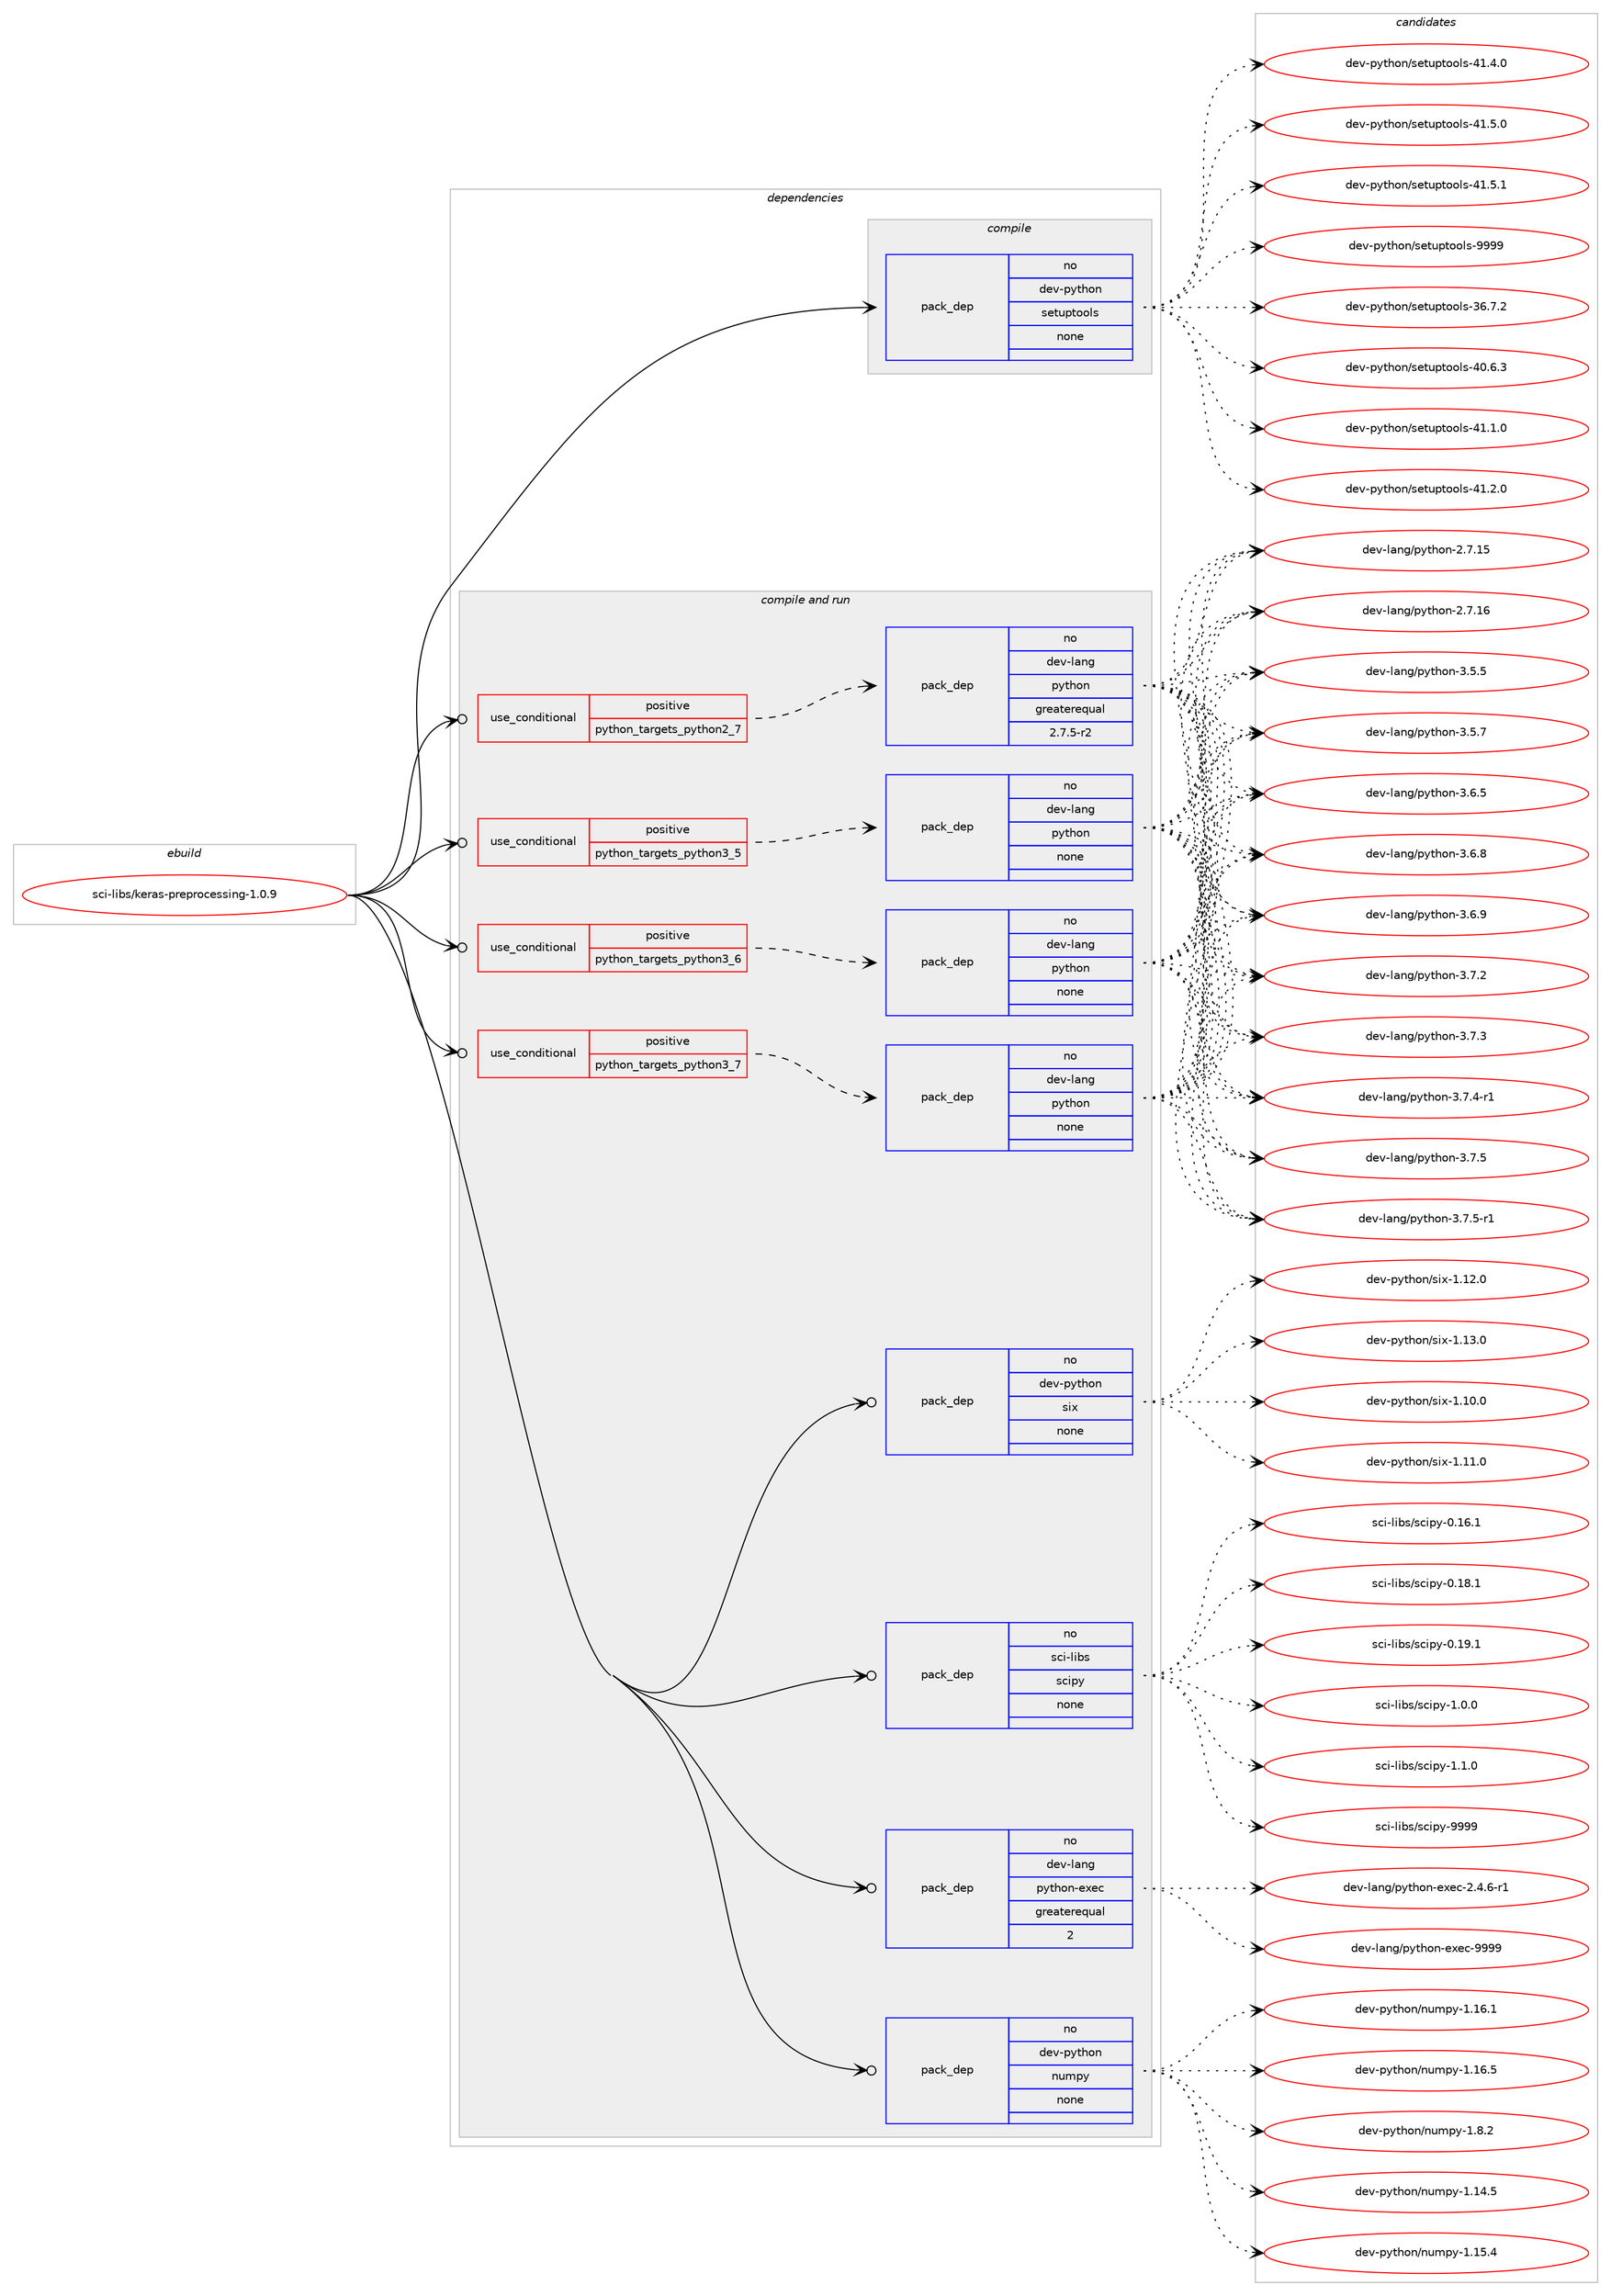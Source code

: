 digraph prolog {

# *************
# Graph options
# *************

newrank=true;
concentrate=true;
compound=true;
graph [rankdir=LR,fontname=Helvetica,fontsize=10,ranksep=1.5];#, ranksep=2.5, nodesep=0.2];
edge  [arrowhead=vee];
node  [fontname=Helvetica,fontsize=10];

# **********
# The ebuild
# **********

subgraph cluster_leftcol {
color=gray;
rank=same;
label=<<i>ebuild</i>>;
id [label="sci-libs/keras-preprocessing-1.0.9", color=red, width=4, href="../sci-libs/keras-preprocessing-1.0.9.svg"];
}

# ****************
# The dependencies
# ****************

subgraph cluster_midcol {
color=gray;
label=<<i>dependencies</i>>;
subgraph cluster_compile {
fillcolor="#eeeeee";
style=filled;
label=<<i>compile</i>>;
subgraph pack634115 {
dependency857438 [label=<<TABLE BORDER="0" CELLBORDER="1" CELLSPACING="0" CELLPADDING="4" WIDTH="220"><TR><TD ROWSPAN="6" CELLPADDING="30">pack_dep</TD></TR><TR><TD WIDTH="110">no</TD></TR><TR><TD>dev-python</TD></TR><TR><TD>setuptools</TD></TR><TR><TD>none</TD></TR><TR><TD></TD></TR></TABLE>>, shape=none, color=blue];
}
id:e -> dependency857438:w [weight=20,style="solid",arrowhead="vee"];
}
subgraph cluster_compileandrun {
fillcolor="#eeeeee";
style=filled;
label=<<i>compile and run</i>>;
subgraph cond208181 {
dependency857439 [label=<<TABLE BORDER="0" CELLBORDER="1" CELLSPACING="0" CELLPADDING="4"><TR><TD ROWSPAN="3" CELLPADDING="10">use_conditional</TD></TR><TR><TD>positive</TD></TR><TR><TD>python_targets_python2_7</TD></TR></TABLE>>, shape=none, color=red];
subgraph pack634116 {
dependency857440 [label=<<TABLE BORDER="0" CELLBORDER="1" CELLSPACING="0" CELLPADDING="4" WIDTH="220"><TR><TD ROWSPAN="6" CELLPADDING="30">pack_dep</TD></TR><TR><TD WIDTH="110">no</TD></TR><TR><TD>dev-lang</TD></TR><TR><TD>python</TD></TR><TR><TD>greaterequal</TD></TR><TR><TD>2.7.5-r2</TD></TR></TABLE>>, shape=none, color=blue];
}
dependency857439:e -> dependency857440:w [weight=20,style="dashed",arrowhead="vee"];
}
id:e -> dependency857439:w [weight=20,style="solid",arrowhead="odotvee"];
subgraph cond208182 {
dependency857441 [label=<<TABLE BORDER="0" CELLBORDER="1" CELLSPACING="0" CELLPADDING="4"><TR><TD ROWSPAN="3" CELLPADDING="10">use_conditional</TD></TR><TR><TD>positive</TD></TR><TR><TD>python_targets_python3_5</TD></TR></TABLE>>, shape=none, color=red];
subgraph pack634117 {
dependency857442 [label=<<TABLE BORDER="0" CELLBORDER="1" CELLSPACING="0" CELLPADDING="4" WIDTH="220"><TR><TD ROWSPAN="6" CELLPADDING="30">pack_dep</TD></TR><TR><TD WIDTH="110">no</TD></TR><TR><TD>dev-lang</TD></TR><TR><TD>python</TD></TR><TR><TD>none</TD></TR><TR><TD></TD></TR></TABLE>>, shape=none, color=blue];
}
dependency857441:e -> dependency857442:w [weight=20,style="dashed",arrowhead="vee"];
}
id:e -> dependency857441:w [weight=20,style="solid",arrowhead="odotvee"];
subgraph cond208183 {
dependency857443 [label=<<TABLE BORDER="0" CELLBORDER="1" CELLSPACING="0" CELLPADDING="4"><TR><TD ROWSPAN="3" CELLPADDING="10">use_conditional</TD></TR><TR><TD>positive</TD></TR><TR><TD>python_targets_python3_6</TD></TR></TABLE>>, shape=none, color=red];
subgraph pack634118 {
dependency857444 [label=<<TABLE BORDER="0" CELLBORDER="1" CELLSPACING="0" CELLPADDING="4" WIDTH="220"><TR><TD ROWSPAN="6" CELLPADDING="30">pack_dep</TD></TR><TR><TD WIDTH="110">no</TD></TR><TR><TD>dev-lang</TD></TR><TR><TD>python</TD></TR><TR><TD>none</TD></TR><TR><TD></TD></TR></TABLE>>, shape=none, color=blue];
}
dependency857443:e -> dependency857444:w [weight=20,style="dashed",arrowhead="vee"];
}
id:e -> dependency857443:w [weight=20,style="solid",arrowhead="odotvee"];
subgraph cond208184 {
dependency857445 [label=<<TABLE BORDER="0" CELLBORDER="1" CELLSPACING="0" CELLPADDING="4"><TR><TD ROWSPAN="3" CELLPADDING="10">use_conditional</TD></TR><TR><TD>positive</TD></TR><TR><TD>python_targets_python3_7</TD></TR></TABLE>>, shape=none, color=red];
subgraph pack634119 {
dependency857446 [label=<<TABLE BORDER="0" CELLBORDER="1" CELLSPACING="0" CELLPADDING="4" WIDTH="220"><TR><TD ROWSPAN="6" CELLPADDING="30">pack_dep</TD></TR><TR><TD WIDTH="110">no</TD></TR><TR><TD>dev-lang</TD></TR><TR><TD>python</TD></TR><TR><TD>none</TD></TR><TR><TD></TD></TR></TABLE>>, shape=none, color=blue];
}
dependency857445:e -> dependency857446:w [weight=20,style="dashed",arrowhead="vee"];
}
id:e -> dependency857445:w [weight=20,style="solid",arrowhead="odotvee"];
subgraph pack634120 {
dependency857447 [label=<<TABLE BORDER="0" CELLBORDER="1" CELLSPACING="0" CELLPADDING="4" WIDTH="220"><TR><TD ROWSPAN="6" CELLPADDING="30">pack_dep</TD></TR><TR><TD WIDTH="110">no</TD></TR><TR><TD>dev-lang</TD></TR><TR><TD>python-exec</TD></TR><TR><TD>greaterequal</TD></TR><TR><TD>2</TD></TR></TABLE>>, shape=none, color=blue];
}
id:e -> dependency857447:w [weight=20,style="solid",arrowhead="odotvee"];
subgraph pack634121 {
dependency857448 [label=<<TABLE BORDER="0" CELLBORDER="1" CELLSPACING="0" CELLPADDING="4" WIDTH="220"><TR><TD ROWSPAN="6" CELLPADDING="30">pack_dep</TD></TR><TR><TD WIDTH="110">no</TD></TR><TR><TD>dev-python</TD></TR><TR><TD>numpy</TD></TR><TR><TD>none</TD></TR><TR><TD></TD></TR></TABLE>>, shape=none, color=blue];
}
id:e -> dependency857448:w [weight=20,style="solid",arrowhead="odotvee"];
subgraph pack634122 {
dependency857449 [label=<<TABLE BORDER="0" CELLBORDER="1" CELLSPACING="0" CELLPADDING="4" WIDTH="220"><TR><TD ROWSPAN="6" CELLPADDING="30">pack_dep</TD></TR><TR><TD WIDTH="110">no</TD></TR><TR><TD>dev-python</TD></TR><TR><TD>six</TD></TR><TR><TD>none</TD></TR><TR><TD></TD></TR></TABLE>>, shape=none, color=blue];
}
id:e -> dependency857449:w [weight=20,style="solid",arrowhead="odotvee"];
subgraph pack634123 {
dependency857450 [label=<<TABLE BORDER="0" CELLBORDER="1" CELLSPACING="0" CELLPADDING="4" WIDTH="220"><TR><TD ROWSPAN="6" CELLPADDING="30">pack_dep</TD></TR><TR><TD WIDTH="110">no</TD></TR><TR><TD>sci-libs</TD></TR><TR><TD>scipy</TD></TR><TR><TD>none</TD></TR><TR><TD></TD></TR></TABLE>>, shape=none, color=blue];
}
id:e -> dependency857450:w [weight=20,style="solid",arrowhead="odotvee"];
}
subgraph cluster_run {
fillcolor="#eeeeee";
style=filled;
label=<<i>run</i>>;
}
}

# **************
# The candidates
# **************

subgraph cluster_choices {
rank=same;
color=gray;
label=<<i>candidates</i>>;

subgraph choice634115 {
color=black;
nodesep=1;
choice100101118451121211161041111104711510111611711211611111110811545515446554650 [label="dev-python/setuptools-36.7.2", color=red, width=4,href="../dev-python/setuptools-36.7.2.svg"];
choice100101118451121211161041111104711510111611711211611111110811545524846544651 [label="dev-python/setuptools-40.6.3", color=red, width=4,href="../dev-python/setuptools-40.6.3.svg"];
choice100101118451121211161041111104711510111611711211611111110811545524946494648 [label="dev-python/setuptools-41.1.0", color=red, width=4,href="../dev-python/setuptools-41.1.0.svg"];
choice100101118451121211161041111104711510111611711211611111110811545524946504648 [label="dev-python/setuptools-41.2.0", color=red, width=4,href="../dev-python/setuptools-41.2.0.svg"];
choice100101118451121211161041111104711510111611711211611111110811545524946524648 [label="dev-python/setuptools-41.4.0", color=red, width=4,href="../dev-python/setuptools-41.4.0.svg"];
choice100101118451121211161041111104711510111611711211611111110811545524946534648 [label="dev-python/setuptools-41.5.0", color=red, width=4,href="../dev-python/setuptools-41.5.0.svg"];
choice100101118451121211161041111104711510111611711211611111110811545524946534649 [label="dev-python/setuptools-41.5.1", color=red, width=4,href="../dev-python/setuptools-41.5.1.svg"];
choice10010111845112121116104111110471151011161171121161111111081154557575757 [label="dev-python/setuptools-9999", color=red, width=4,href="../dev-python/setuptools-9999.svg"];
dependency857438:e -> choice100101118451121211161041111104711510111611711211611111110811545515446554650:w [style=dotted,weight="100"];
dependency857438:e -> choice100101118451121211161041111104711510111611711211611111110811545524846544651:w [style=dotted,weight="100"];
dependency857438:e -> choice100101118451121211161041111104711510111611711211611111110811545524946494648:w [style=dotted,weight="100"];
dependency857438:e -> choice100101118451121211161041111104711510111611711211611111110811545524946504648:w [style=dotted,weight="100"];
dependency857438:e -> choice100101118451121211161041111104711510111611711211611111110811545524946524648:w [style=dotted,weight="100"];
dependency857438:e -> choice100101118451121211161041111104711510111611711211611111110811545524946534648:w [style=dotted,weight="100"];
dependency857438:e -> choice100101118451121211161041111104711510111611711211611111110811545524946534649:w [style=dotted,weight="100"];
dependency857438:e -> choice10010111845112121116104111110471151011161171121161111111081154557575757:w [style=dotted,weight="100"];
}
subgraph choice634116 {
color=black;
nodesep=1;
choice10010111845108971101034711212111610411111045504655464953 [label="dev-lang/python-2.7.15", color=red, width=4,href="../dev-lang/python-2.7.15.svg"];
choice10010111845108971101034711212111610411111045504655464954 [label="dev-lang/python-2.7.16", color=red, width=4,href="../dev-lang/python-2.7.16.svg"];
choice100101118451089711010347112121116104111110455146534653 [label="dev-lang/python-3.5.5", color=red, width=4,href="../dev-lang/python-3.5.5.svg"];
choice100101118451089711010347112121116104111110455146534655 [label="dev-lang/python-3.5.7", color=red, width=4,href="../dev-lang/python-3.5.7.svg"];
choice100101118451089711010347112121116104111110455146544653 [label="dev-lang/python-3.6.5", color=red, width=4,href="../dev-lang/python-3.6.5.svg"];
choice100101118451089711010347112121116104111110455146544656 [label="dev-lang/python-3.6.8", color=red, width=4,href="../dev-lang/python-3.6.8.svg"];
choice100101118451089711010347112121116104111110455146544657 [label="dev-lang/python-3.6.9", color=red, width=4,href="../dev-lang/python-3.6.9.svg"];
choice100101118451089711010347112121116104111110455146554650 [label="dev-lang/python-3.7.2", color=red, width=4,href="../dev-lang/python-3.7.2.svg"];
choice100101118451089711010347112121116104111110455146554651 [label="dev-lang/python-3.7.3", color=red, width=4,href="../dev-lang/python-3.7.3.svg"];
choice1001011184510897110103471121211161041111104551465546524511449 [label="dev-lang/python-3.7.4-r1", color=red, width=4,href="../dev-lang/python-3.7.4-r1.svg"];
choice100101118451089711010347112121116104111110455146554653 [label="dev-lang/python-3.7.5", color=red, width=4,href="../dev-lang/python-3.7.5.svg"];
choice1001011184510897110103471121211161041111104551465546534511449 [label="dev-lang/python-3.7.5-r1", color=red, width=4,href="../dev-lang/python-3.7.5-r1.svg"];
dependency857440:e -> choice10010111845108971101034711212111610411111045504655464953:w [style=dotted,weight="100"];
dependency857440:e -> choice10010111845108971101034711212111610411111045504655464954:w [style=dotted,weight="100"];
dependency857440:e -> choice100101118451089711010347112121116104111110455146534653:w [style=dotted,weight="100"];
dependency857440:e -> choice100101118451089711010347112121116104111110455146534655:w [style=dotted,weight="100"];
dependency857440:e -> choice100101118451089711010347112121116104111110455146544653:w [style=dotted,weight="100"];
dependency857440:e -> choice100101118451089711010347112121116104111110455146544656:w [style=dotted,weight="100"];
dependency857440:e -> choice100101118451089711010347112121116104111110455146544657:w [style=dotted,weight="100"];
dependency857440:e -> choice100101118451089711010347112121116104111110455146554650:w [style=dotted,weight="100"];
dependency857440:e -> choice100101118451089711010347112121116104111110455146554651:w [style=dotted,weight="100"];
dependency857440:e -> choice1001011184510897110103471121211161041111104551465546524511449:w [style=dotted,weight="100"];
dependency857440:e -> choice100101118451089711010347112121116104111110455146554653:w [style=dotted,weight="100"];
dependency857440:e -> choice1001011184510897110103471121211161041111104551465546534511449:w [style=dotted,weight="100"];
}
subgraph choice634117 {
color=black;
nodesep=1;
choice10010111845108971101034711212111610411111045504655464953 [label="dev-lang/python-2.7.15", color=red, width=4,href="../dev-lang/python-2.7.15.svg"];
choice10010111845108971101034711212111610411111045504655464954 [label="dev-lang/python-2.7.16", color=red, width=4,href="../dev-lang/python-2.7.16.svg"];
choice100101118451089711010347112121116104111110455146534653 [label="dev-lang/python-3.5.5", color=red, width=4,href="../dev-lang/python-3.5.5.svg"];
choice100101118451089711010347112121116104111110455146534655 [label="dev-lang/python-3.5.7", color=red, width=4,href="../dev-lang/python-3.5.7.svg"];
choice100101118451089711010347112121116104111110455146544653 [label="dev-lang/python-3.6.5", color=red, width=4,href="../dev-lang/python-3.6.5.svg"];
choice100101118451089711010347112121116104111110455146544656 [label="dev-lang/python-3.6.8", color=red, width=4,href="../dev-lang/python-3.6.8.svg"];
choice100101118451089711010347112121116104111110455146544657 [label="dev-lang/python-3.6.9", color=red, width=4,href="../dev-lang/python-3.6.9.svg"];
choice100101118451089711010347112121116104111110455146554650 [label="dev-lang/python-3.7.2", color=red, width=4,href="../dev-lang/python-3.7.2.svg"];
choice100101118451089711010347112121116104111110455146554651 [label="dev-lang/python-3.7.3", color=red, width=4,href="../dev-lang/python-3.7.3.svg"];
choice1001011184510897110103471121211161041111104551465546524511449 [label="dev-lang/python-3.7.4-r1", color=red, width=4,href="../dev-lang/python-3.7.4-r1.svg"];
choice100101118451089711010347112121116104111110455146554653 [label="dev-lang/python-3.7.5", color=red, width=4,href="../dev-lang/python-3.7.5.svg"];
choice1001011184510897110103471121211161041111104551465546534511449 [label="dev-lang/python-3.7.5-r1", color=red, width=4,href="../dev-lang/python-3.7.5-r1.svg"];
dependency857442:e -> choice10010111845108971101034711212111610411111045504655464953:w [style=dotted,weight="100"];
dependency857442:e -> choice10010111845108971101034711212111610411111045504655464954:w [style=dotted,weight="100"];
dependency857442:e -> choice100101118451089711010347112121116104111110455146534653:w [style=dotted,weight="100"];
dependency857442:e -> choice100101118451089711010347112121116104111110455146534655:w [style=dotted,weight="100"];
dependency857442:e -> choice100101118451089711010347112121116104111110455146544653:w [style=dotted,weight="100"];
dependency857442:e -> choice100101118451089711010347112121116104111110455146544656:w [style=dotted,weight="100"];
dependency857442:e -> choice100101118451089711010347112121116104111110455146544657:w [style=dotted,weight="100"];
dependency857442:e -> choice100101118451089711010347112121116104111110455146554650:w [style=dotted,weight="100"];
dependency857442:e -> choice100101118451089711010347112121116104111110455146554651:w [style=dotted,weight="100"];
dependency857442:e -> choice1001011184510897110103471121211161041111104551465546524511449:w [style=dotted,weight="100"];
dependency857442:e -> choice100101118451089711010347112121116104111110455146554653:w [style=dotted,weight="100"];
dependency857442:e -> choice1001011184510897110103471121211161041111104551465546534511449:w [style=dotted,weight="100"];
}
subgraph choice634118 {
color=black;
nodesep=1;
choice10010111845108971101034711212111610411111045504655464953 [label="dev-lang/python-2.7.15", color=red, width=4,href="../dev-lang/python-2.7.15.svg"];
choice10010111845108971101034711212111610411111045504655464954 [label="dev-lang/python-2.7.16", color=red, width=4,href="../dev-lang/python-2.7.16.svg"];
choice100101118451089711010347112121116104111110455146534653 [label="dev-lang/python-3.5.5", color=red, width=4,href="../dev-lang/python-3.5.5.svg"];
choice100101118451089711010347112121116104111110455146534655 [label="dev-lang/python-3.5.7", color=red, width=4,href="../dev-lang/python-3.5.7.svg"];
choice100101118451089711010347112121116104111110455146544653 [label="dev-lang/python-3.6.5", color=red, width=4,href="../dev-lang/python-3.6.5.svg"];
choice100101118451089711010347112121116104111110455146544656 [label="dev-lang/python-3.6.8", color=red, width=4,href="../dev-lang/python-3.6.8.svg"];
choice100101118451089711010347112121116104111110455146544657 [label="dev-lang/python-3.6.9", color=red, width=4,href="../dev-lang/python-3.6.9.svg"];
choice100101118451089711010347112121116104111110455146554650 [label="dev-lang/python-3.7.2", color=red, width=4,href="../dev-lang/python-3.7.2.svg"];
choice100101118451089711010347112121116104111110455146554651 [label="dev-lang/python-3.7.3", color=red, width=4,href="../dev-lang/python-3.7.3.svg"];
choice1001011184510897110103471121211161041111104551465546524511449 [label="dev-lang/python-3.7.4-r1", color=red, width=4,href="../dev-lang/python-3.7.4-r1.svg"];
choice100101118451089711010347112121116104111110455146554653 [label="dev-lang/python-3.7.5", color=red, width=4,href="../dev-lang/python-3.7.5.svg"];
choice1001011184510897110103471121211161041111104551465546534511449 [label="dev-lang/python-3.7.5-r1", color=red, width=4,href="../dev-lang/python-3.7.5-r1.svg"];
dependency857444:e -> choice10010111845108971101034711212111610411111045504655464953:w [style=dotted,weight="100"];
dependency857444:e -> choice10010111845108971101034711212111610411111045504655464954:w [style=dotted,weight="100"];
dependency857444:e -> choice100101118451089711010347112121116104111110455146534653:w [style=dotted,weight="100"];
dependency857444:e -> choice100101118451089711010347112121116104111110455146534655:w [style=dotted,weight="100"];
dependency857444:e -> choice100101118451089711010347112121116104111110455146544653:w [style=dotted,weight="100"];
dependency857444:e -> choice100101118451089711010347112121116104111110455146544656:w [style=dotted,weight="100"];
dependency857444:e -> choice100101118451089711010347112121116104111110455146544657:w [style=dotted,weight="100"];
dependency857444:e -> choice100101118451089711010347112121116104111110455146554650:w [style=dotted,weight="100"];
dependency857444:e -> choice100101118451089711010347112121116104111110455146554651:w [style=dotted,weight="100"];
dependency857444:e -> choice1001011184510897110103471121211161041111104551465546524511449:w [style=dotted,weight="100"];
dependency857444:e -> choice100101118451089711010347112121116104111110455146554653:w [style=dotted,weight="100"];
dependency857444:e -> choice1001011184510897110103471121211161041111104551465546534511449:w [style=dotted,weight="100"];
}
subgraph choice634119 {
color=black;
nodesep=1;
choice10010111845108971101034711212111610411111045504655464953 [label="dev-lang/python-2.7.15", color=red, width=4,href="../dev-lang/python-2.7.15.svg"];
choice10010111845108971101034711212111610411111045504655464954 [label="dev-lang/python-2.7.16", color=red, width=4,href="../dev-lang/python-2.7.16.svg"];
choice100101118451089711010347112121116104111110455146534653 [label="dev-lang/python-3.5.5", color=red, width=4,href="../dev-lang/python-3.5.5.svg"];
choice100101118451089711010347112121116104111110455146534655 [label="dev-lang/python-3.5.7", color=red, width=4,href="../dev-lang/python-3.5.7.svg"];
choice100101118451089711010347112121116104111110455146544653 [label="dev-lang/python-3.6.5", color=red, width=4,href="../dev-lang/python-3.6.5.svg"];
choice100101118451089711010347112121116104111110455146544656 [label="dev-lang/python-3.6.8", color=red, width=4,href="../dev-lang/python-3.6.8.svg"];
choice100101118451089711010347112121116104111110455146544657 [label="dev-lang/python-3.6.9", color=red, width=4,href="../dev-lang/python-3.6.9.svg"];
choice100101118451089711010347112121116104111110455146554650 [label="dev-lang/python-3.7.2", color=red, width=4,href="../dev-lang/python-3.7.2.svg"];
choice100101118451089711010347112121116104111110455146554651 [label="dev-lang/python-3.7.3", color=red, width=4,href="../dev-lang/python-3.7.3.svg"];
choice1001011184510897110103471121211161041111104551465546524511449 [label="dev-lang/python-3.7.4-r1", color=red, width=4,href="../dev-lang/python-3.7.4-r1.svg"];
choice100101118451089711010347112121116104111110455146554653 [label="dev-lang/python-3.7.5", color=red, width=4,href="../dev-lang/python-3.7.5.svg"];
choice1001011184510897110103471121211161041111104551465546534511449 [label="dev-lang/python-3.7.5-r1", color=red, width=4,href="../dev-lang/python-3.7.5-r1.svg"];
dependency857446:e -> choice10010111845108971101034711212111610411111045504655464953:w [style=dotted,weight="100"];
dependency857446:e -> choice10010111845108971101034711212111610411111045504655464954:w [style=dotted,weight="100"];
dependency857446:e -> choice100101118451089711010347112121116104111110455146534653:w [style=dotted,weight="100"];
dependency857446:e -> choice100101118451089711010347112121116104111110455146534655:w [style=dotted,weight="100"];
dependency857446:e -> choice100101118451089711010347112121116104111110455146544653:w [style=dotted,weight="100"];
dependency857446:e -> choice100101118451089711010347112121116104111110455146544656:w [style=dotted,weight="100"];
dependency857446:e -> choice100101118451089711010347112121116104111110455146544657:w [style=dotted,weight="100"];
dependency857446:e -> choice100101118451089711010347112121116104111110455146554650:w [style=dotted,weight="100"];
dependency857446:e -> choice100101118451089711010347112121116104111110455146554651:w [style=dotted,weight="100"];
dependency857446:e -> choice1001011184510897110103471121211161041111104551465546524511449:w [style=dotted,weight="100"];
dependency857446:e -> choice100101118451089711010347112121116104111110455146554653:w [style=dotted,weight="100"];
dependency857446:e -> choice1001011184510897110103471121211161041111104551465546534511449:w [style=dotted,weight="100"];
}
subgraph choice634120 {
color=black;
nodesep=1;
choice10010111845108971101034711212111610411111045101120101994550465246544511449 [label="dev-lang/python-exec-2.4.6-r1", color=red, width=4,href="../dev-lang/python-exec-2.4.6-r1.svg"];
choice10010111845108971101034711212111610411111045101120101994557575757 [label="dev-lang/python-exec-9999", color=red, width=4,href="../dev-lang/python-exec-9999.svg"];
dependency857447:e -> choice10010111845108971101034711212111610411111045101120101994550465246544511449:w [style=dotted,weight="100"];
dependency857447:e -> choice10010111845108971101034711212111610411111045101120101994557575757:w [style=dotted,weight="100"];
}
subgraph choice634121 {
color=black;
nodesep=1;
choice100101118451121211161041111104711011710911212145494649524653 [label="dev-python/numpy-1.14.5", color=red, width=4,href="../dev-python/numpy-1.14.5.svg"];
choice100101118451121211161041111104711011710911212145494649534652 [label="dev-python/numpy-1.15.4", color=red, width=4,href="../dev-python/numpy-1.15.4.svg"];
choice100101118451121211161041111104711011710911212145494649544649 [label="dev-python/numpy-1.16.1", color=red, width=4,href="../dev-python/numpy-1.16.1.svg"];
choice100101118451121211161041111104711011710911212145494649544653 [label="dev-python/numpy-1.16.5", color=red, width=4,href="../dev-python/numpy-1.16.5.svg"];
choice1001011184511212111610411111047110117109112121454946564650 [label="dev-python/numpy-1.8.2", color=red, width=4,href="../dev-python/numpy-1.8.2.svg"];
dependency857448:e -> choice100101118451121211161041111104711011710911212145494649524653:w [style=dotted,weight="100"];
dependency857448:e -> choice100101118451121211161041111104711011710911212145494649534652:w [style=dotted,weight="100"];
dependency857448:e -> choice100101118451121211161041111104711011710911212145494649544649:w [style=dotted,weight="100"];
dependency857448:e -> choice100101118451121211161041111104711011710911212145494649544653:w [style=dotted,weight="100"];
dependency857448:e -> choice1001011184511212111610411111047110117109112121454946564650:w [style=dotted,weight="100"];
}
subgraph choice634122 {
color=black;
nodesep=1;
choice100101118451121211161041111104711510512045494649484648 [label="dev-python/six-1.10.0", color=red, width=4,href="../dev-python/six-1.10.0.svg"];
choice100101118451121211161041111104711510512045494649494648 [label="dev-python/six-1.11.0", color=red, width=4,href="../dev-python/six-1.11.0.svg"];
choice100101118451121211161041111104711510512045494649504648 [label="dev-python/six-1.12.0", color=red, width=4,href="../dev-python/six-1.12.0.svg"];
choice100101118451121211161041111104711510512045494649514648 [label="dev-python/six-1.13.0", color=red, width=4,href="../dev-python/six-1.13.0.svg"];
dependency857449:e -> choice100101118451121211161041111104711510512045494649484648:w [style=dotted,weight="100"];
dependency857449:e -> choice100101118451121211161041111104711510512045494649494648:w [style=dotted,weight="100"];
dependency857449:e -> choice100101118451121211161041111104711510512045494649504648:w [style=dotted,weight="100"];
dependency857449:e -> choice100101118451121211161041111104711510512045494649514648:w [style=dotted,weight="100"];
}
subgraph choice634123 {
color=black;
nodesep=1;
choice115991054510810598115471159910511212145484649544649 [label="sci-libs/scipy-0.16.1", color=red, width=4,href="../sci-libs/scipy-0.16.1.svg"];
choice115991054510810598115471159910511212145484649564649 [label="sci-libs/scipy-0.18.1", color=red, width=4,href="../sci-libs/scipy-0.18.1.svg"];
choice115991054510810598115471159910511212145484649574649 [label="sci-libs/scipy-0.19.1", color=red, width=4,href="../sci-libs/scipy-0.19.1.svg"];
choice1159910545108105981154711599105112121454946484648 [label="sci-libs/scipy-1.0.0", color=red, width=4,href="../sci-libs/scipy-1.0.0.svg"];
choice1159910545108105981154711599105112121454946494648 [label="sci-libs/scipy-1.1.0", color=red, width=4,href="../sci-libs/scipy-1.1.0.svg"];
choice11599105451081059811547115991051121214557575757 [label="sci-libs/scipy-9999", color=red, width=4,href="../sci-libs/scipy-9999.svg"];
dependency857450:e -> choice115991054510810598115471159910511212145484649544649:w [style=dotted,weight="100"];
dependency857450:e -> choice115991054510810598115471159910511212145484649564649:w [style=dotted,weight="100"];
dependency857450:e -> choice115991054510810598115471159910511212145484649574649:w [style=dotted,weight="100"];
dependency857450:e -> choice1159910545108105981154711599105112121454946484648:w [style=dotted,weight="100"];
dependency857450:e -> choice1159910545108105981154711599105112121454946494648:w [style=dotted,weight="100"];
dependency857450:e -> choice11599105451081059811547115991051121214557575757:w [style=dotted,weight="100"];
}
}

}
